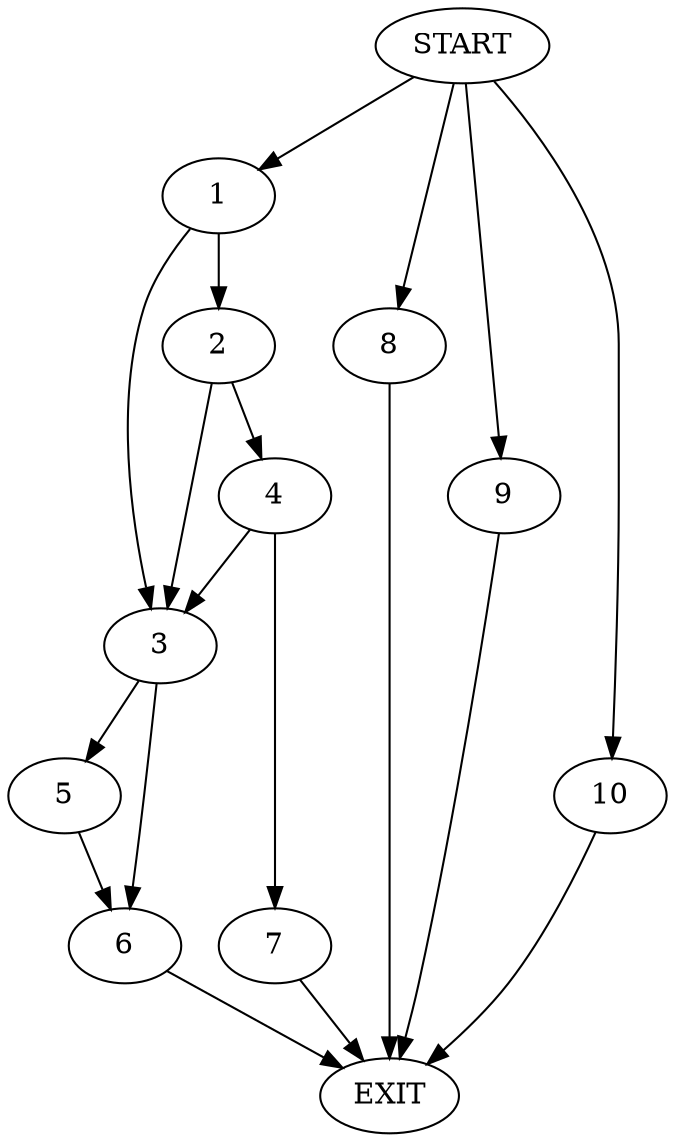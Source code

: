 digraph {
0 [label="START"]
11 [label="EXIT"]
0 -> 1
1 -> 2
1 -> 3
2 -> 3
2 -> 4
3 -> 5
3 -> 6
4 -> 7
4 -> 3
7 -> 11
5 -> 6
6 -> 11
0 -> 8
8 -> 11
0 -> 9
9 -> 11
0 -> 10
10 -> 11
}
